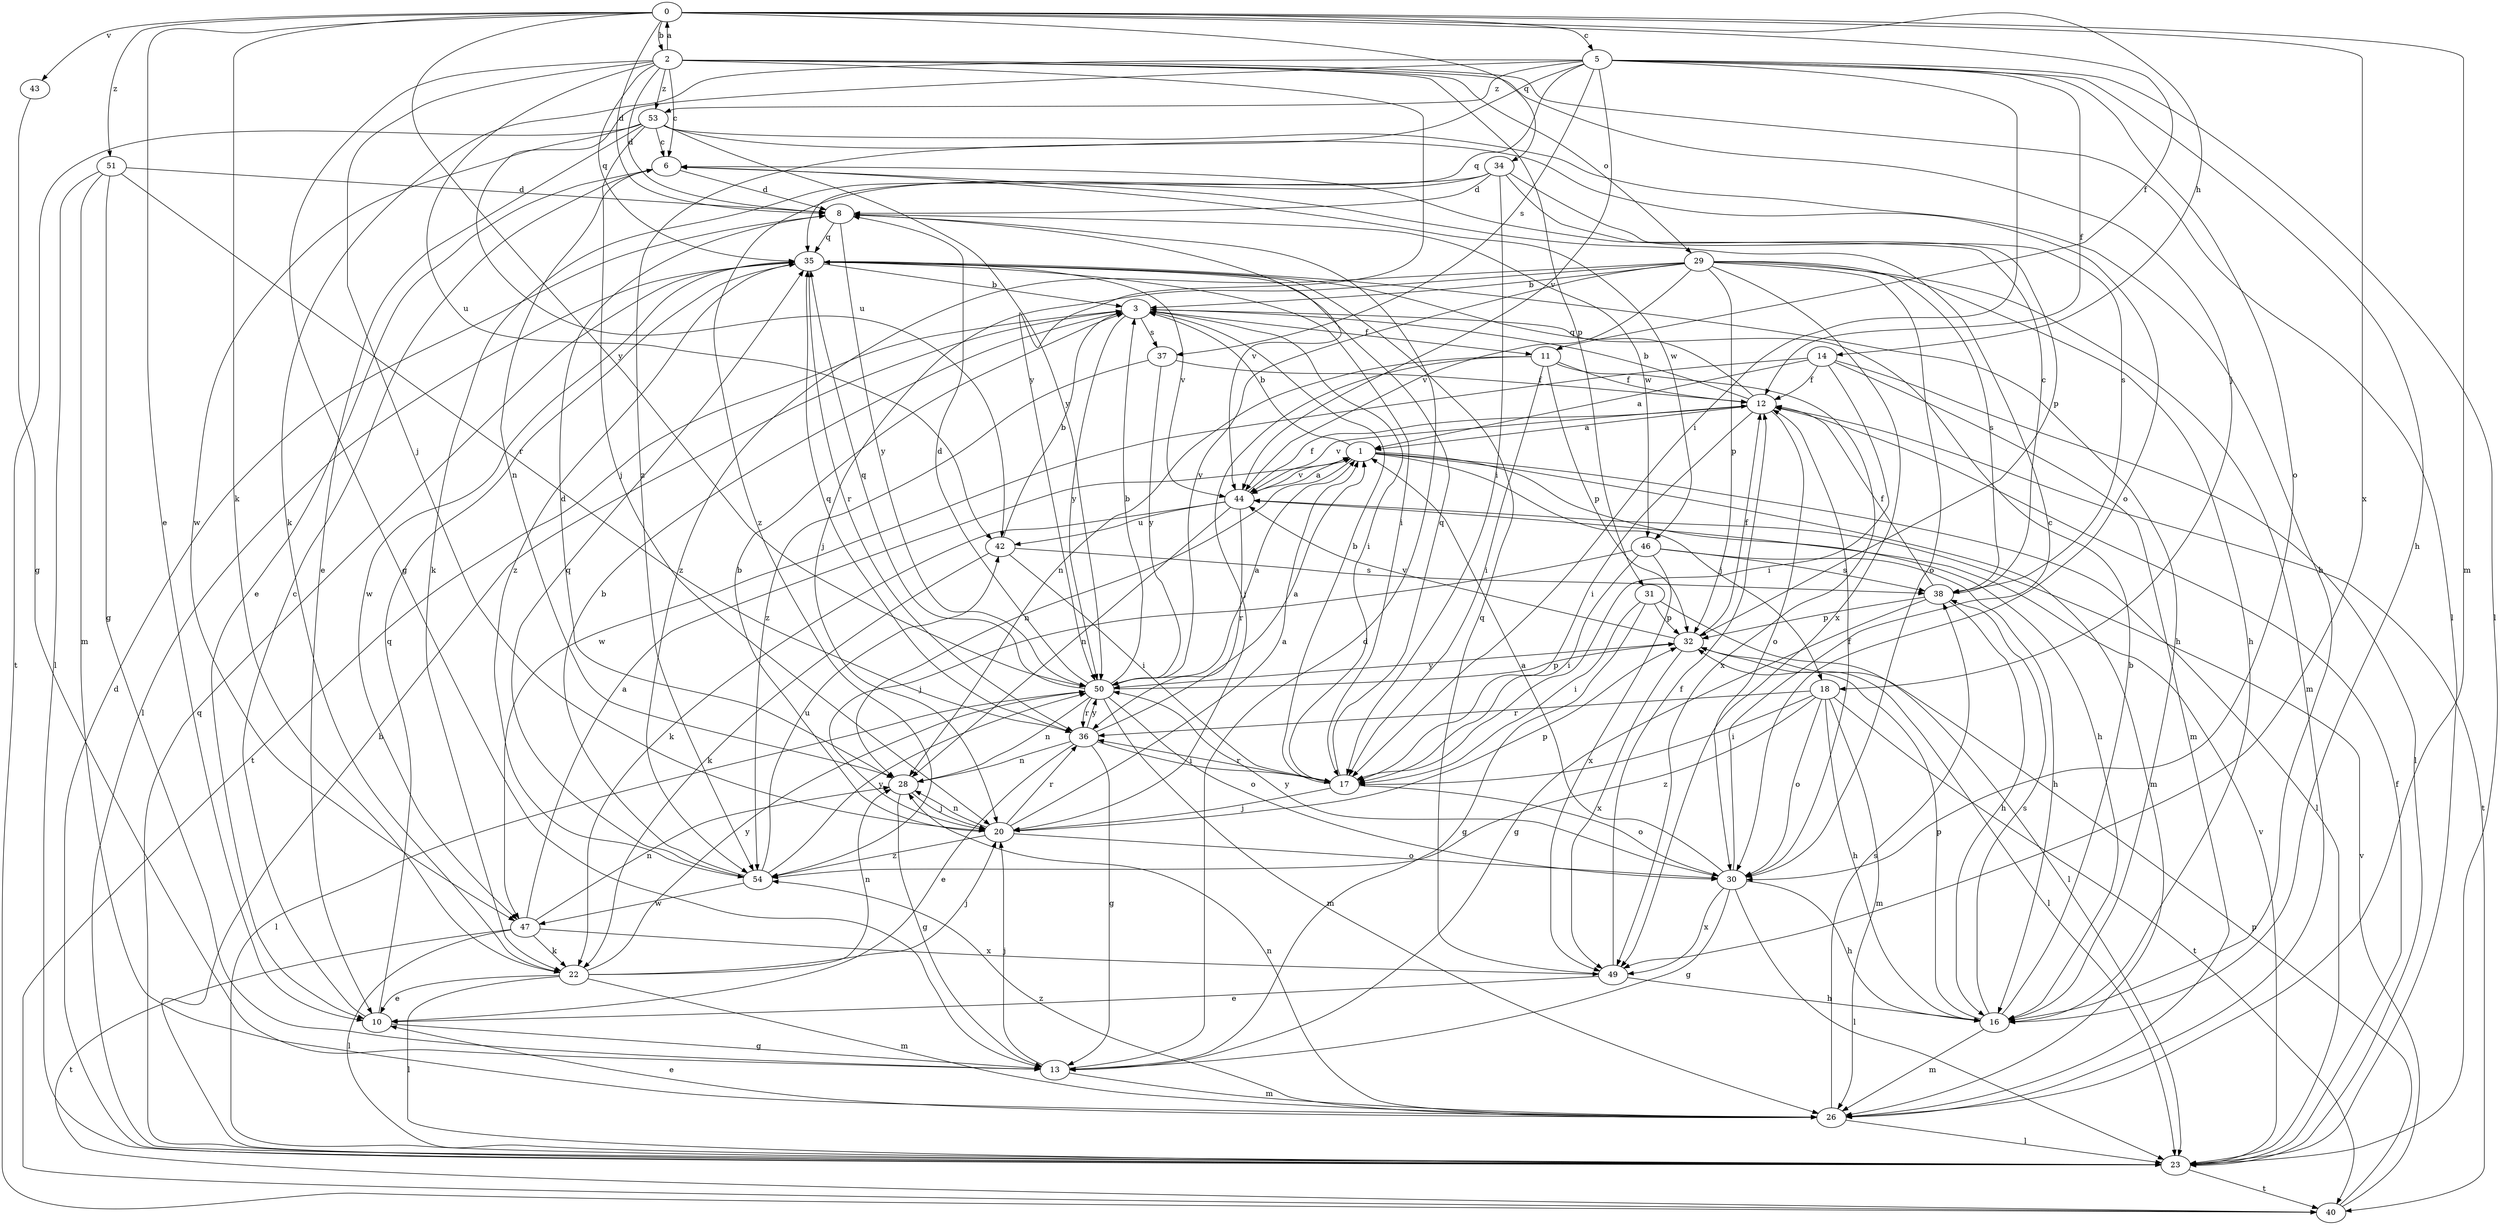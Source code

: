 strict digraph  {
0;
1;
2;
3;
5;
6;
8;
10;
11;
12;
13;
14;
16;
17;
18;
20;
22;
23;
26;
28;
29;
30;
31;
32;
34;
35;
36;
37;
38;
40;
42;
43;
44;
46;
47;
49;
50;
51;
53;
54;
0 -> 2  [label=b];
0 -> 5  [label=c];
0 -> 8  [label=d];
0 -> 10  [label=e];
0 -> 11  [label=f];
0 -> 14  [label=h];
0 -> 22  [label=k];
0 -> 26  [label=m];
0 -> 34  [label=q];
0 -> 43  [label=v];
0 -> 49  [label=x];
0 -> 50  [label=y];
0 -> 51  [label=z];
1 -> 3  [label=b];
1 -> 16  [label=h];
1 -> 18  [label=j];
1 -> 23  [label=l];
1 -> 26  [label=m];
1 -> 28  [label=n];
1 -> 44  [label=v];
2 -> 0  [label=a];
2 -> 6  [label=c];
2 -> 8  [label=d];
2 -> 13  [label=g];
2 -> 18  [label=j];
2 -> 20  [label=j];
2 -> 23  [label=l];
2 -> 29  [label=o];
2 -> 31  [label=p];
2 -> 35  [label=q];
2 -> 42  [label=u];
2 -> 50  [label=y];
2 -> 53  [label=z];
3 -> 11  [label=f];
3 -> 17  [label=i];
3 -> 37  [label=s];
3 -> 40  [label=t];
3 -> 50  [label=y];
5 -> 12  [label=f];
5 -> 16  [label=h];
5 -> 17  [label=i];
5 -> 22  [label=k];
5 -> 23  [label=l];
5 -> 30  [label=o];
5 -> 35  [label=q];
5 -> 37  [label=s];
5 -> 42  [label=u];
5 -> 44  [label=v];
5 -> 53  [label=z];
5 -> 54  [label=z];
6 -> 8  [label=d];
6 -> 10  [label=e];
6 -> 28  [label=n];
6 -> 46  [label=w];
8 -> 35  [label=q];
8 -> 44  [label=v];
8 -> 46  [label=w];
8 -> 50  [label=y];
10 -> 6  [label=c];
10 -> 13  [label=g];
10 -> 35  [label=q];
11 -> 12  [label=f];
11 -> 17  [label=i];
11 -> 20  [label=j];
11 -> 28  [label=n];
11 -> 32  [label=p];
11 -> 49  [label=x];
12 -> 1  [label=a];
12 -> 3  [label=b];
12 -> 17  [label=i];
12 -> 30  [label=o];
12 -> 35  [label=q];
12 -> 40  [label=t];
12 -> 44  [label=v];
13 -> 8  [label=d];
13 -> 20  [label=j];
13 -> 26  [label=m];
14 -> 1  [label=a];
14 -> 12  [label=f];
14 -> 17  [label=i];
14 -> 23  [label=l];
14 -> 26  [label=m];
14 -> 47  [label=w];
16 -> 3  [label=b];
16 -> 26  [label=m];
16 -> 32  [label=p];
16 -> 38  [label=s];
17 -> 3  [label=b];
17 -> 20  [label=j];
17 -> 30  [label=o];
17 -> 35  [label=q];
17 -> 36  [label=r];
18 -> 16  [label=h];
18 -> 17  [label=i];
18 -> 26  [label=m];
18 -> 30  [label=o];
18 -> 36  [label=r];
18 -> 40  [label=t];
18 -> 54  [label=z];
20 -> 1  [label=a];
20 -> 3  [label=b];
20 -> 28  [label=n];
20 -> 30  [label=o];
20 -> 32  [label=p];
20 -> 36  [label=r];
20 -> 54  [label=z];
22 -> 10  [label=e];
22 -> 20  [label=j];
22 -> 23  [label=l];
22 -> 26  [label=m];
22 -> 28  [label=n];
22 -> 50  [label=y];
23 -> 3  [label=b];
23 -> 8  [label=d];
23 -> 12  [label=f];
23 -> 35  [label=q];
23 -> 40  [label=t];
23 -> 44  [label=v];
26 -> 10  [label=e];
26 -> 23  [label=l];
26 -> 28  [label=n];
26 -> 38  [label=s];
26 -> 54  [label=z];
28 -> 8  [label=d];
28 -> 13  [label=g];
28 -> 20  [label=j];
29 -> 3  [label=b];
29 -> 16  [label=h];
29 -> 20  [label=j];
29 -> 26  [label=m];
29 -> 30  [label=o];
29 -> 32  [label=p];
29 -> 38  [label=s];
29 -> 44  [label=v];
29 -> 49  [label=x];
29 -> 50  [label=y];
29 -> 54  [label=z];
30 -> 1  [label=a];
30 -> 6  [label=c];
30 -> 12  [label=f];
30 -> 13  [label=g];
30 -> 16  [label=h];
30 -> 23  [label=l];
30 -> 49  [label=x];
30 -> 50  [label=y];
31 -> 13  [label=g];
31 -> 17  [label=i];
31 -> 23  [label=l];
31 -> 32  [label=p];
32 -> 12  [label=f];
32 -> 23  [label=l];
32 -> 44  [label=v];
32 -> 49  [label=x];
32 -> 50  [label=y];
34 -> 8  [label=d];
34 -> 17  [label=i];
34 -> 22  [label=k];
34 -> 32  [label=p];
34 -> 38  [label=s];
34 -> 54  [label=z];
35 -> 3  [label=b];
35 -> 16  [label=h];
35 -> 17  [label=i];
35 -> 23  [label=l];
35 -> 36  [label=r];
35 -> 44  [label=v];
35 -> 47  [label=w];
35 -> 54  [label=z];
36 -> 1  [label=a];
36 -> 10  [label=e];
36 -> 13  [label=g];
36 -> 17  [label=i];
36 -> 28  [label=n];
36 -> 35  [label=q];
36 -> 50  [label=y];
37 -> 12  [label=f];
37 -> 50  [label=y];
37 -> 54  [label=z];
38 -> 6  [label=c];
38 -> 12  [label=f];
38 -> 13  [label=g];
38 -> 16  [label=h];
38 -> 32  [label=p];
40 -> 32  [label=p];
40 -> 44  [label=v];
42 -> 3  [label=b];
42 -> 17  [label=i];
42 -> 22  [label=k];
42 -> 38  [label=s];
43 -> 13  [label=g];
44 -> 1  [label=a];
44 -> 12  [label=f];
44 -> 22  [label=k];
44 -> 28  [label=n];
44 -> 36  [label=r];
44 -> 42  [label=u];
46 -> 16  [label=h];
46 -> 17  [label=i];
46 -> 20  [label=j];
46 -> 38  [label=s];
46 -> 49  [label=x];
47 -> 1  [label=a];
47 -> 22  [label=k];
47 -> 23  [label=l];
47 -> 28  [label=n];
47 -> 40  [label=t];
47 -> 49  [label=x];
49 -> 10  [label=e];
49 -> 12  [label=f];
49 -> 16  [label=h];
49 -> 35  [label=q];
50 -> 1  [label=a];
50 -> 3  [label=b];
50 -> 8  [label=d];
50 -> 23  [label=l];
50 -> 26  [label=m];
50 -> 28  [label=n];
50 -> 30  [label=o];
50 -> 32  [label=p];
50 -> 35  [label=q];
50 -> 36  [label=r];
51 -> 8  [label=d];
51 -> 13  [label=g];
51 -> 23  [label=l];
51 -> 26  [label=m];
51 -> 36  [label=r];
53 -> 6  [label=c];
53 -> 10  [label=e];
53 -> 16  [label=h];
53 -> 20  [label=j];
53 -> 30  [label=o];
53 -> 40  [label=t];
53 -> 47  [label=w];
53 -> 50  [label=y];
54 -> 3  [label=b];
54 -> 35  [label=q];
54 -> 42  [label=u];
54 -> 47  [label=w];
54 -> 50  [label=y];
}
